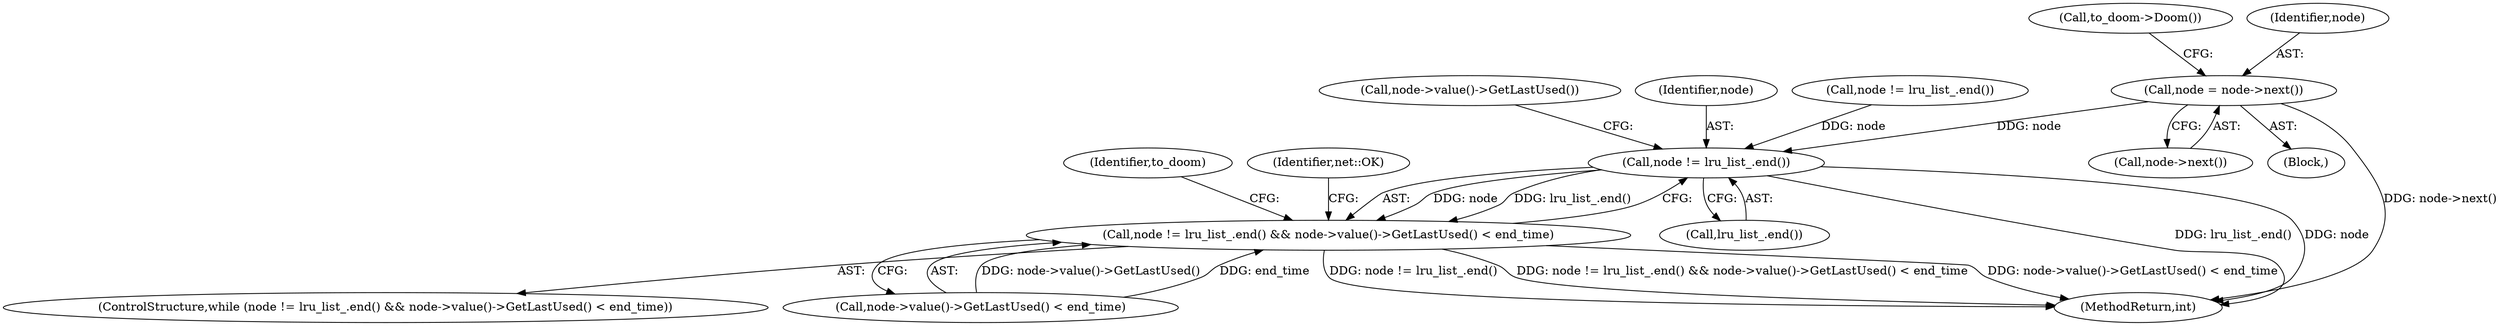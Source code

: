 digraph "1_Chrome_9ab771022535b499e4d7a7f12fa6c60a294f7de4@del" {
"1000141" [label="(Call,node = node->next())"];
"1000130" [label="(Call,node != lru_list_.end())"];
"1000129" [label="(Call,node != lru_list_.end() && node->value()->GetLastUsed() < end_time)"];
"1000139" [label="(Identifier,to_doom)"];
"1000130" [label="(Call,node != lru_list_.end())"];
"1000146" [label="(Identifier,net::OK)"];
"1000129" [label="(Call,node != lru_list_.end() && node->value()->GetLastUsed() < end_time)"];
"1000132" [label="(Call,lru_list_.end())"];
"1000134" [label="(Call,node->value()->GetLastUsed())"];
"1000144" [label="(Call,to_doom->Doom())"];
"1000128" [label="(ControlStructure,while (node != lru_list_.end() && node->value()->GetLastUsed() < end_time))"];
"1000143" [label="(Call,node->next())"];
"1000136" [label="(Block,)"];
"1000142" [label="(Identifier,node)"];
"1000133" [label="(Call,node->value()->GetLastUsed() < end_time)"];
"1000131" [label="(Identifier,node)"];
"1000141" [label="(Call,node = node->next())"];
"1000147" [label="(MethodReturn,int)"];
"1000119" [label="(Call,node != lru_list_.end())"];
"1000141" -> "1000136"  [label="AST: "];
"1000141" -> "1000143"  [label="CFG: "];
"1000142" -> "1000141"  [label="AST: "];
"1000143" -> "1000141"  [label="AST: "];
"1000144" -> "1000141"  [label="CFG: "];
"1000141" -> "1000147"  [label="DDG: node->next()"];
"1000141" -> "1000130"  [label="DDG: node"];
"1000130" -> "1000129"  [label="AST: "];
"1000130" -> "1000132"  [label="CFG: "];
"1000131" -> "1000130"  [label="AST: "];
"1000132" -> "1000130"  [label="AST: "];
"1000134" -> "1000130"  [label="CFG: "];
"1000129" -> "1000130"  [label="CFG: "];
"1000130" -> "1000147"  [label="DDG: lru_list_.end()"];
"1000130" -> "1000147"  [label="DDG: node"];
"1000130" -> "1000129"  [label="DDG: node"];
"1000130" -> "1000129"  [label="DDG: lru_list_.end()"];
"1000119" -> "1000130"  [label="DDG: node"];
"1000129" -> "1000128"  [label="AST: "];
"1000129" -> "1000133"  [label="CFG: "];
"1000133" -> "1000129"  [label="AST: "];
"1000139" -> "1000129"  [label="CFG: "];
"1000146" -> "1000129"  [label="CFG: "];
"1000129" -> "1000147"  [label="DDG: node != lru_list_.end()"];
"1000129" -> "1000147"  [label="DDG: node != lru_list_.end() && node->value()->GetLastUsed() < end_time"];
"1000129" -> "1000147"  [label="DDG: node->value()->GetLastUsed() < end_time"];
"1000133" -> "1000129"  [label="DDG: node->value()->GetLastUsed()"];
"1000133" -> "1000129"  [label="DDG: end_time"];
}

